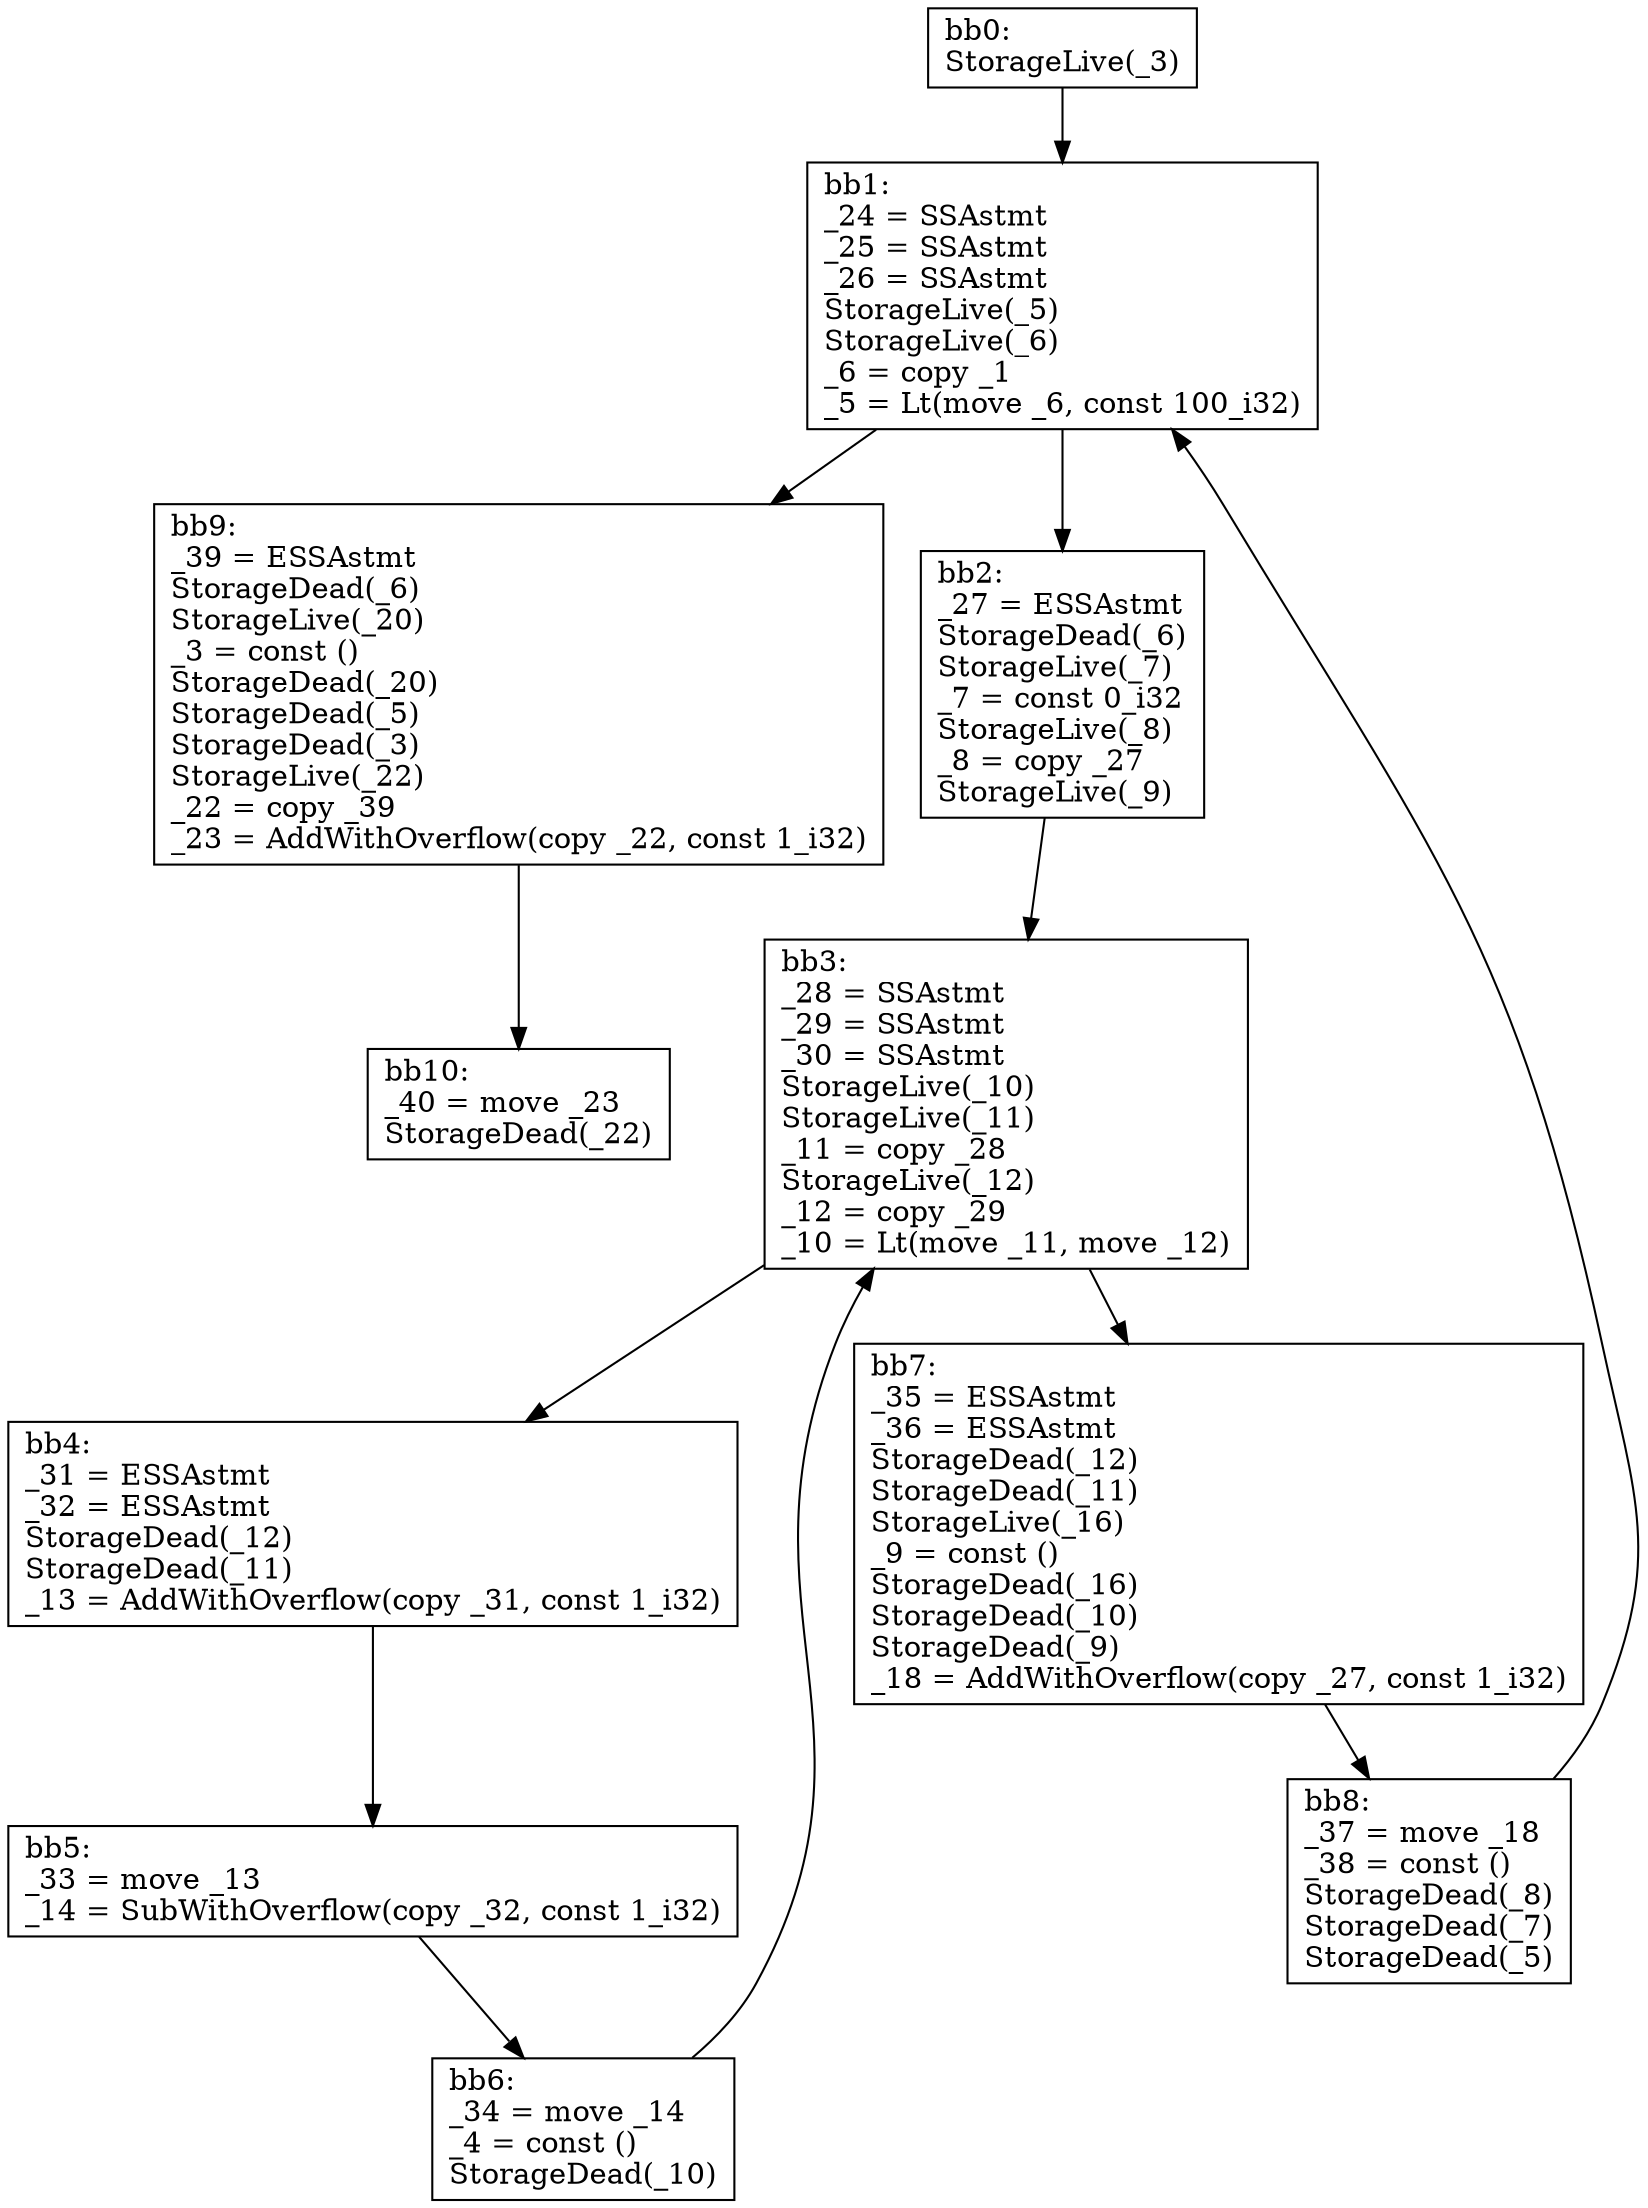 digraph MIR {
  node [shape=box];
  0 [label="bb0:\lStorageLive(_3)\l"];
  0 -> 1;
  1 [label="bb1:\l_24 = SSAstmt\l_25 = SSAstmt\l_26 = SSAstmt\lStorageLive(_5)\lStorageLive(_6)\l_6 = copy _1\l_5 = Lt(move _6, const 100_i32)\l"];
  1 -> 9;
  1 -> 2;
  2 [label="bb2:\l_27 = ESSAstmt\lStorageDead(_6)\lStorageLive(_7)\l_7 = const 0_i32\lStorageLive(_8)\l_8 = copy _27\lStorageLive(_9)\l"];
  2 -> 3;
  3 [label="bb3:\l_28 = SSAstmt\l_29 = SSAstmt\l_30 = SSAstmt\lStorageLive(_10)\lStorageLive(_11)\l_11 = copy _28\lStorageLive(_12)\l_12 = copy _29\l_10 = Lt(move _11, move _12)\l"];
  3 -> 7;
  3 -> 4;
  4 [label="bb4:\l_31 = ESSAstmt\l_32 = ESSAstmt\lStorageDead(_12)\lStorageDead(_11)\l_13 = AddWithOverflow(copy _31, const 1_i32)\l"];
  4 -> 5;
  5 [label="bb5:\l_33 = move _13\l_14 = SubWithOverflow(copy _32, const 1_i32)\l"];
  5 -> 6;
  6 [label="bb6:\l_34 = move _14\l_4 = const ()\lStorageDead(_10)\l"];
  6 -> 3;
  7 [label="bb7:\l_35 = ESSAstmt\l_36 = ESSAstmt\lStorageDead(_12)\lStorageDead(_11)\lStorageLive(_16)\l_9 = const ()\lStorageDead(_16)\lStorageDead(_10)\lStorageDead(_9)\l_18 = AddWithOverflow(copy _27, const 1_i32)\l"];
  7 -> 8;
  8 [label="bb8:\l_37 = move _18\l_38 = const ()\lStorageDead(_8)\lStorageDead(_7)\lStorageDead(_5)\l"];
  8 -> 1;
  9 [label="bb9:\l_39 = ESSAstmt\lStorageDead(_6)\lStorageLive(_20)\l_3 = const ()\lStorageDead(_20)\lStorageDead(_5)\lStorageDead(_3)\lStorageLive(_22)\l_22 = copy _39\l_23 = AddWithOverflow(copy _22, const 1_i32)\l"];
  9 -> 10;
  10 [label="bb10:\l_40 = move _23\lStorageDead(_22)\l"];
}
